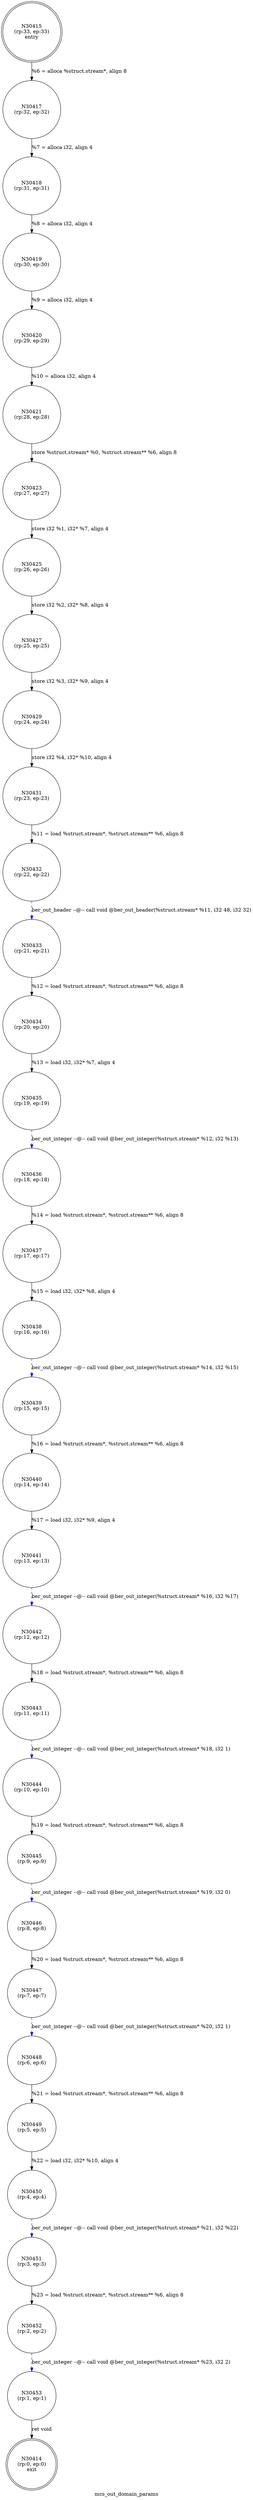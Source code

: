 digraph mcs_out_domain_params {
label="mcs_out_domain_params"
30414 [label="N30414\n(rp:0, ep:0)\nexit", shape="doublecircle"]
30415 [label="N30415\n(rp:33, ep:33)\nentry", shape="doublecircle"]
30415 -> 30417 [label="%6 = alloca %struct.stream*, align 8"]
30417 [label="N30417\n(rp:32, ep:32)", shape="circle"]
30417 -> 30418 [label="%7 = alloca i32, align 4"]
30418 [label="N30418\n(rp:31, ep:31)", shape="circle"]
30418 -> 30419 [label="%8 = alloca i32, align 4"]
30419 [label="N30419\n(rp:30, ep:30)", shape="circle"]
30419 -> 30420 [label="%9 = alloca i32, align 4"]
30420 [label="N30420\n(rp:29, ep:29)", shape="circle"]
30420 -> 30421 [label="%10 = alloca i32, align 4"]
30421 [label="N30421\n(rp:28, ep:28)", shape="circle"]
30421 -> 30423 [label="store %struct.stream* %0, %struct.stream** %6, align 8"]
30423 [label="N30423\n(rp:27, ep:27)", shape="circle"]
30423 -> 30425 [label="store i32 %1, i32* %7, align 4"]
30425 [label="N30425\n(rp:26, ep:26)", shape="circle"]
30425 -> 30427 [label="store i32 %2, i32* %8, align 4"]
30427 [label="N30427\n(rp:25, ep:25)", shape="circle"]
30427 -> 30429 [label="store i32 %3, i32* %9, align 4"]
30429 [label="N30429\n(rp:24, ep:24)", shape="circle"]
30429 -> 30431 [label="store i32 %4, i32* %10, align 4"]
30431 [label="N30431\n(rp:23, ep:23)", shape="circle"]
30431 -> 30432 [label="%11 = load %struct.stream*, %struct.stream** %6, align 8"]
30432 [label="N30432\n(rp:22, ep:22)", shape="circle"]
30432 -> 30433 [label="ber_out_header --@-- call void @ber_out_header(%struct.stream* %11, i32 48, i32 32)", style="dashed", color="blue"]
30433 [label="N30433\n(rp:21, ep:21)", shape="circle"]
30433 -> 30434 [label="%12 = load %struct.stream*, %struct.stream** %6, align 8"]
30434 [label="N30434\n(rp:20, ep:20)", shape="circle"]
30434 -> 30435 [label="%13 = load i32, i32* %7, align 4"]
30435 [label="N30435\n(rp:19, ep:19)", shape="circle"]
30435 -> 30436 [label="ber_out_integer --@-- call void @ber_out_integer(%struct.stream* %12, i32 %13)", style="dashed", color="blue"]
30436 [label="N30436\n(rp:18, ep:18)", shape="circle"]
30436 -> 30437 [label="%14 = load %struct.stream*, %struct.stream** %6, align 8"]
30437 [label="N30437\n(rp:17, ep:17)", shape="circle"]
30437 -> 30438 [label="%15 = load i32, i32* %8, align 4"]
30438 [label="N30438\n(rp:16, ep:16)", shape="circle"]
30438 -> 30439 [label="ber_out_integer --@-- call void @ber_out_integer(%struct.stream* %14, i32 %15)", style="dashed", color="blue"]
30439 [label="N30439\n(rp:15, ep:15)", shape="circle"]
30439 -> 30440 [label="%16 = load %struct.stream*, %struct.stream** %6, align 8"]
30440 [label="N30440\n(rp:14, ep:14)", shape="circle"]
30440 -> 30441 [label="%17 = load i32, i32* %9, align 4"]
30441 [label="N30441\n(rp:13, ep:13)", shape="circle"]
30441 -> 30442 [label="ber_out_integer --@-- call void @ber_out_integer(%struct.stream* %16, i32 %17)", style="dashed", color="blue"]
30442 [label="N30442\n(rp:12, ep:12)", shape="circle"]
30442 -> 30443 [label="%18 = load %struct.stream*, %struct.stream** %6, align 8"]
30443 [label="N30443\n(rp:11, ep:11)", shape="circle"]
30443 -> 30444 [label="ber_out_integer --@-- call void @ber_out_integer(%struct.stream* %18, i32 1)", style="dashed", color="blue"]
30444 [label="N30444\n(rp:10, ep:10)", shape="circle"]
30444 -> 30445 [label="%19 = load %struct.stream*, %struct.stream** %6, align 8"]
30445 [label="N30445\n(rp:9, ep:9)", shape="circle"]
30445 -> 30446 [label="ber_out_integer --@-- call void @ber_out_integer(%struct.stream* %19, i32 0)", style="dashed", color="blue"]
30446 [label="N30446\n(rp:8, ep:8)", shape="circle"]
30446 -> 30447 [label="%20 = load %struct.stream*, %struct.stream** %6, align 8"]
30447 [label="N30447\n(rp:7, ep:7)", shape="circle"]
30447 -> 30448 [label="ber_out_integer --@-- call void @ber_out_integer(%struct.stream* %20, i32 1)", style="dashed", color="blue"]
30448 [label="N30448\n(rp:6, ep:6)", shape="circle"]
30448 -> 30449 [label="%21 = load %struct.stream*, %struct.stream** %6, align 8"]
30449 [label="N30449\n(rp:5, ep:5)", shape="circle"]
30449 -> 30450 [label="%22 = load i32, i32* %10, align 4"]
30450 [label="N30450\n(rp:4, ep:4)", shape="circle"]
30450 -> 30451 [label="ber_out_integer --@-- call void @ber_out_integer(%struct.stream* %21, i32 %22)", style="dashed", color="blue"]
30451 [label="N30451\n(rp:3, ep:3)", shape="circle"]
30451 -> 30452 [label="%23 = load %struct.stream*, %struct.stream** %6, align 8"]
30452 [label="N30452\n(rp:2, ep:2)", shape="circle"]
30452 -> 30453 [label="ber_out_integer --@-- call void @ber_out_integer(%struct.stream* %23, i32 2)", style="dashed", color="blue"]
30453 [label="N30453\n(rp:1, ep:1)", shape="circle"]
30453 -> 30414 [label="ret void"]
}

